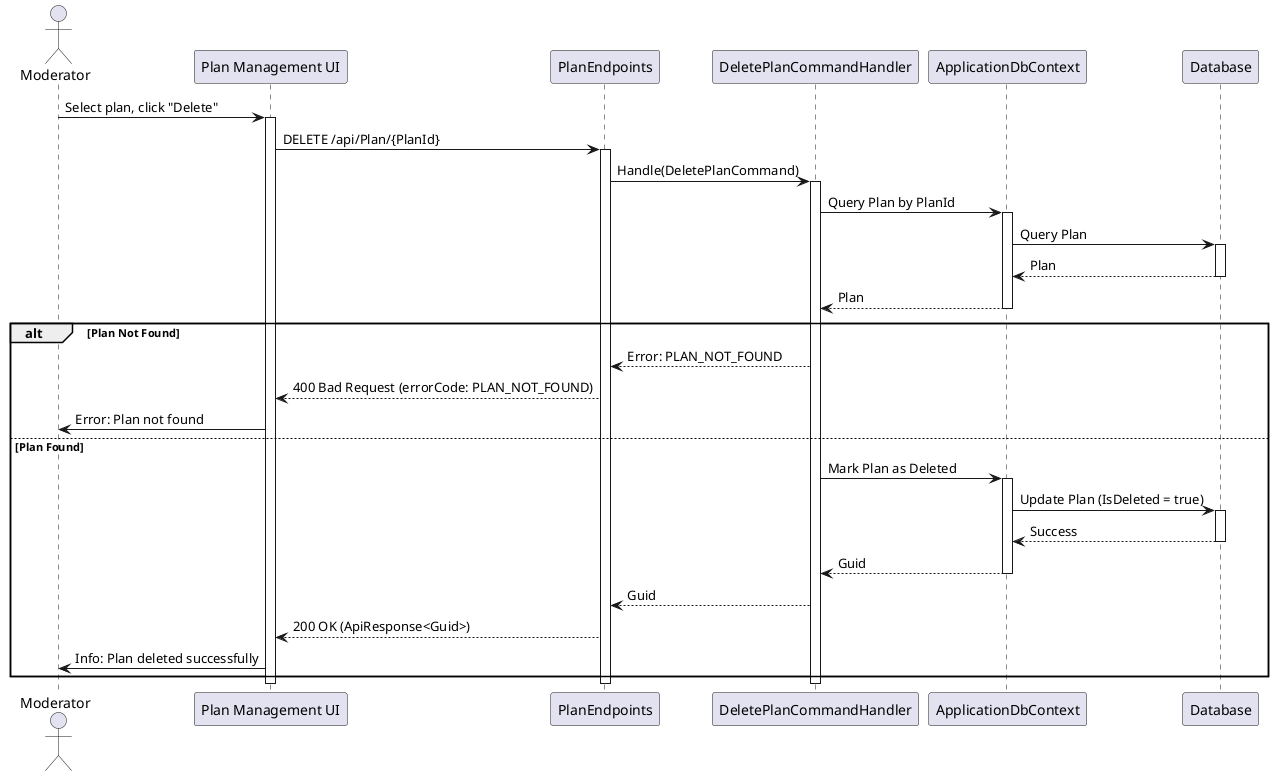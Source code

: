 @startuml
actor Moderator
participant "Plan Management UI" as UI
participant PlanEndpoints
participant DeletePlanCommandHandler as Handler
participant ApplicationDbContext
participant Database

Moderator -> UI : Select plan, click "Delete"
activate UI
UI -> PlanEndpoints : DELETE /api/Plan/{PlanId}
activate PlanEndpoints
PlanEndpoints -> Handler : Handle(DeletePlanCommand)
activate Handler
Handler -> ApplicationDbContext : Query Plan by PlanId
activate ApplicationDbContext
ApplicationDbContext -> Database : Query Plan
activate Database
Database --> ApplicationDbContext : Plan
deactivate Database
ApplicationDbContext --> Handler : Plan
deactivate ApplicationDbContext
alt Plan Not Found
    Handler --> PlanEndpoints : Error: PLAN_NOT_FOUND
    PlanEndpoints --> UI : 400 Bad Request (errorCode: PLAN_NOT_FOUND)
    UI -> Moderator : Error: Plan not found
else Plan Found
    Handler -> ApplicationDbContext : Mark Plan as Deleted
    activate ApplicationDbContext
    ApplicationDbContext -> Database : Update Plan (IsDeleted = true)
    activate Database
    Database --> ApplicationDbContext : Success
    deactivate Database
    ApplicationDbContext --> Handler : Guid
    deactivate ApplicationDbContext
    Handler --> PlanEndpoints : Guid
    PlanEndpoints --> UI : 200 OK (ApiResponse<Guid>)
    UI -> Moderator : Info: Plan deleted successfully
end
deactivate Handler
deactivate PlanEndpoints
deactivate UI
@enduml